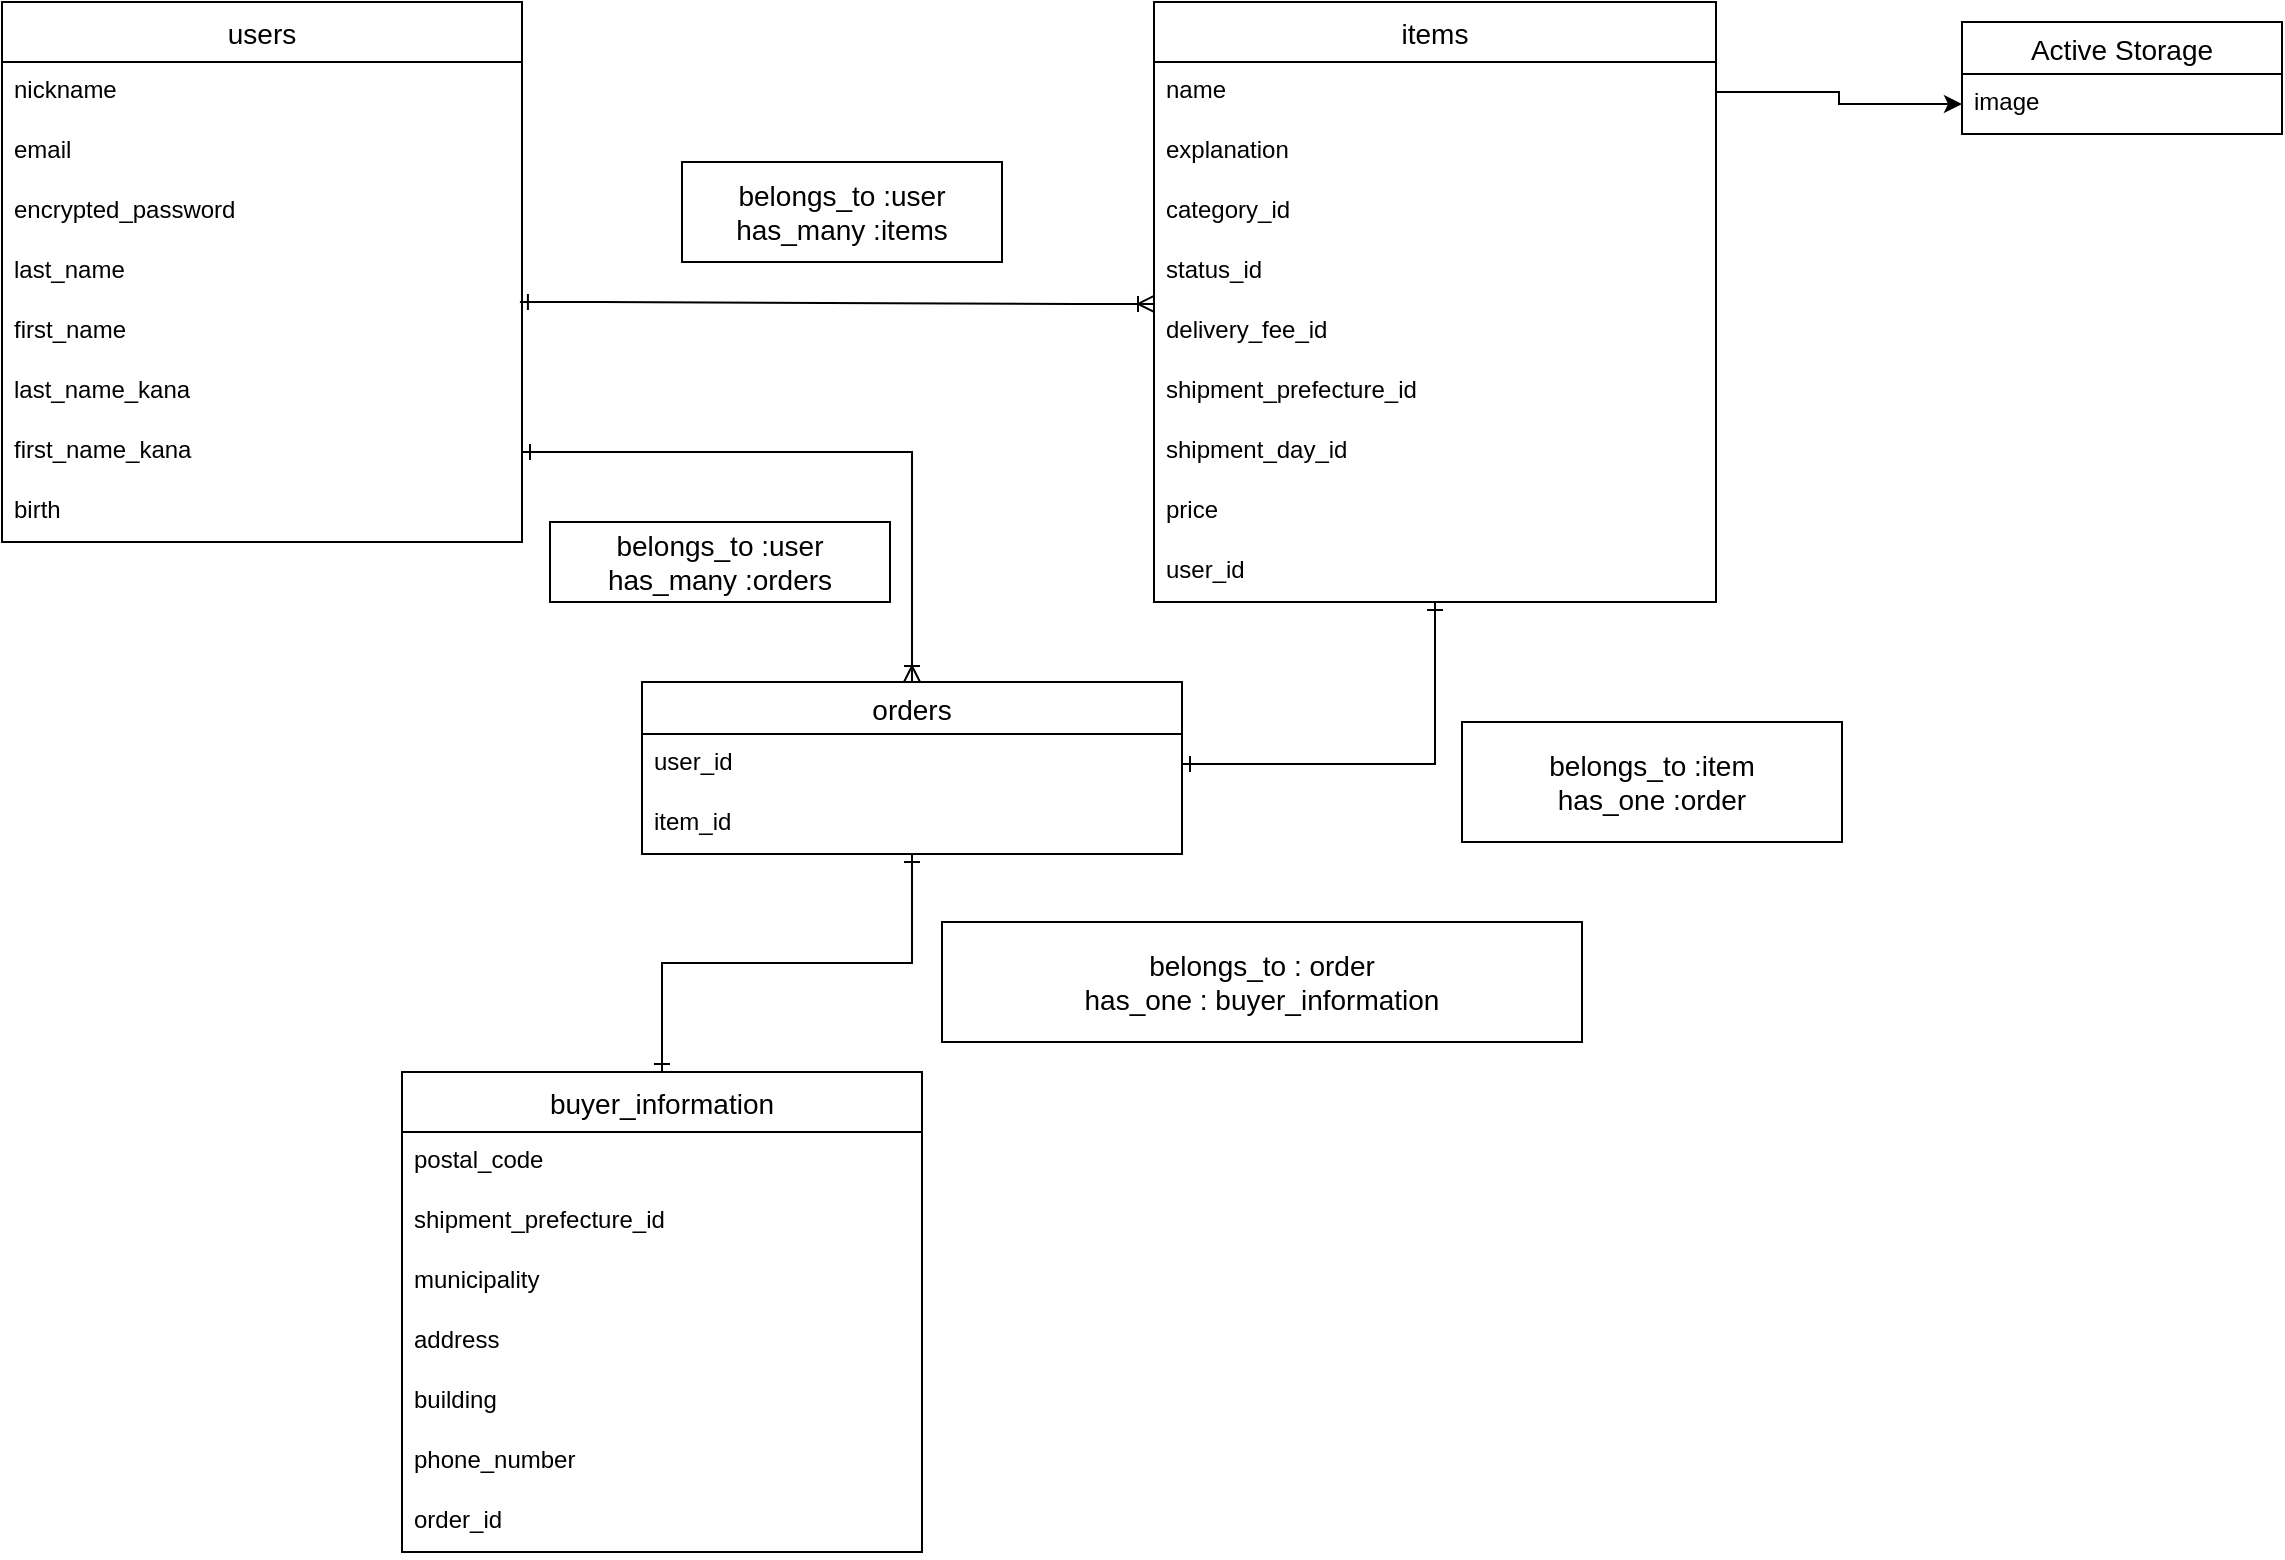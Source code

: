 <mxfile version="13.10.0" type="embed">
    <diagram id="IZMDG6rBWDd6mFehdrJG" name="ページ1">
        <mxGraphModel dx="2211" dy="815" grid="1" gridSize="10" guides="1" tooltips="1" connect="1" arrows="1" fold="1" page="1" pageScale="1" pageWidth="827" pageHeight="1169" math="0" shadow="0">
            <root>
                <mxCell id="0"/>
                <mxCell id="1" parent="0"/>
                <mxCell id="32" value="buyer_information" style="swimlane;fontStyle=0;childLayout=stackLayout;horizontal=1;startSize=30;horizontalStack=0;resizeParent=1;resizeParentMax=0;resizeLast=0;collapsible=1;marginBottom=0;align=center;fontSize=14;rotation=0;" parent="1" vertex="1">
                    <mxGeometry x="170" y="585" width="260" height="240" as="geometry">
                        <mxRectangle x="70" y="50" width="70" height="26" as="alternateBounds"/>
                    </mxGeometry>
                </mxCell>
                <mxCell id="37" value="postal_code" style="text;strokeColor=none;fillColor=none;spacingLeft=4;spacingRight=4;overflow=hidden;rotatable=0;points=[[0,0.5],[1,0.5]];portConstraint=eastwest;fontSize=12;rotation=0;" parent="32" vertex="1">
                    <mxGeometry y="30" width="260" height="30" as="geometry"/>
                </mxCell>
                <mxCell id="38" value="shipment_prefecture_id " style="text;strokeColor=none;fillColor=none;spacingLeft=4;spacingRight=4;overflow=hidden;rotatable=0;points=[[0,0.5],[1,0.5]];portConstraint=eastwest;fontSize=12;rotation=0;" parent="32" vertex="1">
                    <mxGeometry y="60" width="260" height="30" as="geometry"/>
                </mxCell>
                <mxCell id="39" value="municipality" style="text;strokeColor=none;fillColor=none;spacingLeft=4;spacingRight=4;overflow=hidden;rotatable=0;points=[[0,0.5],[1,0.5]];portConstraint=eastwest;fontSize=12;rotation=0;" parent="32" vertex="1">
                    <mxGeometry y="90" width="260" height="30" as="geometry"/>
                </mxCell>
                <mxCell id="40" value="address" style="text;strokeColor=none;fillColor=none;spacingLeft=4;spacingRight=4;overflow=hidden;rotatable=0;points=[[0,0.5],[1,0.5]];portConstraint=eastwest;fontSize=12;rotation=0;" parent="32" vertex="1">
                    <mxGeometry y="120" width="260" height="30" as="geometry"/>
                </mxCell>
                <mxCell id="41" value="building" style="text;strokeColor=none;fillColor=none;spacingLeft=4;spacingRight=4;overflow=hidden;rotatable=0;points=[[0,0.5],[1,0.5]];portConstraint=eastwest;fontSize=12;rotation=0;" parent="32" vertex="1">
                    <mxGeometry y="150" width="260" height="30" as="geometry"/>
                </mxCell>
                <mxCell id="94" value="phone_number&#10;" style="text;strokeColor=none;fillColor=none;spacingLeft=4;spacingRight=4;overflow=hidden;rotatable=0;points=[[0,0.5],[1,0.5]];portConstraint=eastwest;fontSize=12;rotation=0;" parent="32" vertex="1">
                    <mxGeometry y="180" width="260" height="30" as="geometry"/>
                </mxCell>
                <mxCell id="42" value="order_id" style="text;strokeColor=none;fillColor=none;spacingLeft=4;spacingRight=4;overflow=hidden;rotatable=0;points=[[0,0.5],[1,0.5]];portConstraint=eastwest;fontSize=12;rotation=0;" parent="32" vertex="1">
                    <mxGeometry y="210" width="260" height="30" as="geometry"/>
                </mxCell>
                <mxCell id="3" value="users" style="swimlane;fontStyle=0;childLayout=stackLayout;horizontal=1;startSize=30;horizontalStack=0;resizeParent=1;resizeParentMax=0;resizeLast=0;collapsible=1;marginBottom=0;align=center;fontSize=14;rotation=0;" parent="1" vertex="1">
                    <mxGeometry x="-30" y="50" width="260" height="270" as="geometry">
                        <mxRectangle x="70" y="50" width="70" height="26" as="alternateBounds"/>
                    </mxGeometry>
                </mxCell>
                <mxCell id="4" value="nickname" style="text;strokeColor=none;fillColor=none;spacingLeft=4;spacingRight=4;overflow=hidden;rotatable=0;points=[[0,0.5],[1,0.5]];portConstraint=eastwest;fontSize=12;rotation=0;" parent="3" vertex="1">
                    <mxGeometry y="30" width="260" height="30" as="geometry"/>
                </mxCell>
                <mxCell id="5" value="email" style="text;strokeColor=none;fillColor=none;spacingLeft=4;spacingRight=4;overflow=hidden;rotatable=0;points=[[0,0.5],[1,0.5]];portConstraint=eastwest;fontSize=12;rotation=0;" parent="3" vertex="1">
                    <mxGeometry y="60" width="260" height="30" as="geometry"/>
                </mxCell>
                <mxCell id="6" value="encrypted_password" style="text;strokeColor=none;fillColor=none;spacingLeft=4;spacingRight=4;overflow=hidden;rotatable=0;points=[[0,0.5],[1,0.5]];portConstraint=eastwest;fontSize=12;rotation=0;" parent="3" vertex="1">
                    <mxGeometry y="90" width="260" height="30" as="geometry"/>
                </mxCell>
                <mxCell id="16" value="last_name" style="text;strokeColor=none;fillColor=none;spacingLeft=4;spacingRight=4;overflow=hidden;rotatable=0;points=[[0,0.5],[1,0.5]];portConstraint=eastwest;fontSize=12;rotation=0;" parent="3" vertex="1">
                    <mxGeometry y="120" width="260" height="30" as="geometry"/>
                </mxCell>
                <mxCell id="14" value="first_name" style="text;strokeColor=none;fillColor=none;spacingLeft=4;spacingRight=4;overflow=hidden;rotatable=0;points=[[0,0.5],[1,0.5]];portConstraint=eastwest;fontSize=12;rotation=0;" parent="3" vertex="1">
                    <mxGeometry y="150" width="260" height="30" as="geometry"/>
                </mxCell>
                <mxCell id="15" value="last_name_kana" style="text;strokeColor=none;fillColor=none;spacingLeft=4;spacingRight=4;overflow=hidden;rotatable=0;points=[[0,0.5],[1,0.5]];portConstraint=eastwest;fontSize=12;rotation=0;" parent="3" vertex="1">
                    <mxGeometry y="180" width="260" height="30" as="geometry"/>
                </mxCell>
                <mxCell id="19" value="first_name_kana" style="text;strokeColor=none;fillColor=none;spacingLeft=4;spacingRight=4;overflow=hidden;rotatable=0;points=[[0,0.5],[1,0.5]];portConstraint=eastwest;fontSize=12;rotation=0;" parent="3" vertex="1">
                    <mxGeometry y="210" width="260" height="30" as="geometry"/>
                </mxCell>
                <mxCell id="20" value="birth" style="text;strokeColor=none;fillColor=none;spacingLeft=4;spacingRight=4;overflow=hidden;rotatable=0;points=[[0,0.5],[1,0.5]];portConstraint=eastwest;fontSize=12;rotation=0;" parent="3" vertex="1">
                    <mxGeometry y="240" width="260" height="30" as="geometry"/>
                </mxCell>
                <mxCell id="85" style="edgeStyle=orthogonalEdgeStyle;rounded=0;orthogonalLoop=1;jettySize=auto;html=1;entryX=1;entryY=0.5;entryDx=0;entryDy=0;startArrow=ERone;startFill=0;endArrow=ERone;endFill=0;" parent="1" source="21" target="70" edge="1">
                    <mxGeometry relative="1" as="geometry"/>
                </mxCell>
                <mxCell id="21" value="items" style="swimlane;fontStyle=0;childLayout=stackLayout;horizontal=1;startSize=30;horizontalStack=0;resizeParent=1;resizeParentMax=0;resizeLast=0;collapsible=1;marginBottom=0;align=center;fontSize=14;rotation=0;" parent="1" vertex="1">
                    <mxGeometry x="546" y="50" width="281" height="300" as="geometry">
                        <mxRectangle x="70" y="50" width="70" height="26" as="alternateBounds"/>
                    </mxGeometry>
                </mxCell>
                <mxCell id="23" value="name" style="text;strokeColor=none;fillColor=none;spacingLeft=4;spacingRight=4;overflow=hidden;rotatable=0;points=[[0,0.5],[1,0.5]];portConstraint=eastwest;fontSize=12;rotation=0;" parent="21" vertex="1">
                    <mxGeometry y="30" width="281" height="30" as="geometry"/>
                </mxCell>
                <mxCell id="24" value="explanation" style="text;strokeColor=none;fillColor=none;spacingLeft=4;spacingRight=4;overflow=hidden;rotatable=0;points=[[0,0.5],[1,0.5]];portConstraint=eastwest;fontSize=12;rotation=0;" parent="21" vertex="1">
                    <mxGeometry y="60" width="281" height="30" as="geometry"/>
                </mxCell>
                <mxCell id="25" value="category_id" style="text;strokeColor=none;fillColor=none;spacingLeft=4;spacingRight=4;overflow=hidden;rotatable=0;points=[[0,0.5],[1,0.5]];portConstraint=eastwest;fontSize=12;rotation=0;" parent="21" vertex="1">
                    <mxGeometry y="90" width="281" height="30" as="geometry"/>
                </mxCell>
                <mxCell id="26" value="status_id" style="text;strokeColor=none;fillColor=none;spacingLeft=4;spacingRight=4;overflow=hidden;rotatable=0;points=[[0,0.5],[1,0.5]];portConstraint=eastwest;fontSize=12;rotation=0;" parent="21" vertex="1">
                    <mxGeometry y="120" width="281" height="30" as="geometry"/>
                </mxCell>
                <mxCell id="27" value="delivery_fee_id" style="text;strokeColor=none;fillColor=none;spacingLeft=4;spacingRight=4;overflow=hidden;rotatable=0;points=[[0,0.5],[1,0.5]];portConstraint=eastwest;fontSize=12;rotation=0;" parent="21" vertex="1">
                    <mxGeometry y="150" width="281" height="30" as="geometry"/>
                </mxCell>
                <mxCell id="28" value="shipment_prefecture_id " style="text;strokeColor=none;fillColor=none;spacingLeft=4;spacingRight=4;overflow=hidden;rotatable=0;points=[[0,0.5],[1,0.5]];portConstraint=eastwest;fontSize=12;rotation=0;" parent="21" vertex="1">
                    <mxGeometry y="180" width="281" height="30" as="geometry"/>
                </mxCell>
                <mxCell id="29" value="shipment_day_id" style="text;strokeColor=none;fillColor=none;spacingLeft=4;spacingRight=4;overflow=hidden;rotatable=0;points=[[0,0.5],[1,0.5]];portConstraint=eastwest;fontSize=12;rotation=0;" parent="21" vertex="1">
                    <mxGeometry y="210" width="281" height="30" as="geometry"/>
                </mxCell>
                <mxCell id="46" value="price" style="text;strokeColor=none;fillColor=none;spacingLeft=4;spacingRight=4;overflow=hidden;rotatable=0;points=[[0,0.5],[1,0.5]];portConstraint=eastwest;fontSize=12;rotation=0;" parent="21" vertex="1">
                    <mxGeometry y="240" width="281" height="30" as="geometry"/>
                </mxCell>
                <mxCell id="30" value="user_id" style="text;strokeColor=none;fillColor=none;spacingLeft=4;spacingRight=4;overflow=hidden;rotatable=0;points=[[0,0.5],[1,0.5]];portConstraint=eastwest;fontSize=12;rotation=0;" parent="21" vertex="1">
                    <mxGeometry y="270" width="281" height="30" as="geometry"/>
                </mxCell>
                <mxCell id="43" value="" style="edgeStyle=entityRelationEdgeStyle;fontSize=12;html=1;endArrow=ERoneToMany;entryX=0;entryY=0.033;entryDx=0;entryDy=0;entryPerimeter=0;exitX=0.996;exitY=0;exitDx=0;exitDy=0;exitPerimeter=0;startArrow=ERone;startFill=0;" parent="1" source="14" target="27" edge="1">
                    <mxGeometry width="100" height="100" relative="1" as="geometry">
                        <mxPoint x="334" y="199" as="sourcePoint"/>
                        <mxPoint x="480" y="199.5" as="targetPoint"/>
                    </mxGeometry>
                </mxCell>
                <mxCell id="49" value="belongs_to :item&lt;br&gt;has_one :order" style="whiteSpace=wrap;html=1;startSize=30;fontSize=14;" parent="1" vertex="1">
                    <mxGeometry x="700" y="410" width="190" height="60" as="geometry"/>
                </mxCell>
                <mxCell id="50" value="belongs_to :user&lt;br&gt;has_many :orders" style="whiteSpace=wrap;html=1;startSize=30;fontSize=14;" parent="1" vertex="1">
                    <mxGeometry x="244" y="310" width="170" height="40" as="geometry"/>
                </mxCell>
                <mxCell id="51" value="belongs_to :user&lt;br&gt;has_many :items" style="whiteSpace=wrap;html=1;startSize=30;fontSize=14;" parent="1" vertex="1">
                    <mxGeometry x="310" y="130" width="160" height="50" as="geometry"/>
                </mxCell>
                <mxCell id="83" style="edgeStyle=orthogonalEdgeStyle;rounded=0;orthogonalLoop=1;jettySize=auto;html=1;entryX=0.5;entryY=0;entryDx=0;entryDy=0;startArrow=ERone;startFill=0;endArrow=ERone;endFill=0;" parent="1" source="66" target="32" edge="1">
                    <mxGeometry relative="1" as="geometry"/>
                </mxCell>
                <mxCell id="66" value="orders" style="swimlane;fontStyle=0;childLayout=stackLayout;horizontal=1;startSize=26;horizontalStack=0;resizeParent=1;resizeParentMax=0;resizeLast=0;collapsible=1;marginBottom=0;align=center;fontSize=14;" parent="1" vertex="1">
                    <mxGeometry x="290" y="390" width="270" height="86" as="geometry"/>
                </mxCell>
                <mxCell id="70" value="user_id" style="text;strokeColor=none;fillColor=none;spacingLeft=4;spacingRight=4;overflow=hidden;rotatable=0;points=[[0,0.5],[1,0.5]];portConstraint=eastwest;fontSize=12;" parent="66" vertex="1">
                    <mxGeometry y="26" width="270" height="30" as="geometry"/>
                </mxCell>
                <mxCell id="75" value="item_id" style="text;strokeColor=none;fillColor=none;spacingLeft=4;spacingRight=4;overflow=hidden;rotatable=0;points=[[0,0.5],[1,0.5]];portConstraint=eastwest;fontSize=12;" parent="66" vertex="1">
                    <mxGeometry y="56" width="270" height="30" as="geometry"/>
                </mxCell>
                <mxCell id="72" value="belongs_to : order&lt;br&gt;has_one : buyer_information" style="whiteSpace=wrap;html=1;startSize=30;fontSize=14;" parent="1" vertex="1">
                    <mxGeometry x="440" y="510" width="320" height="60" as="geometry"/>
                </mxCell>
                <mxCell id="76" value="Active Storage" style="swimlane;fontStyle=0;childLayout=stackLayout;horizontal=1;startSize=26;horizontalStack=0;resizeParent=1;resizeParentMax=0;resizeLast=0;collapsible=1;marginBottom=0;align=center;fontSize=14;" parent="1" vertex="1">
                    <mxGeometry x="950" y="60" width="160" height="56" as="geometry"/>
                </mxCell>
                <mxCell id="77" value="image" style="text;strokeColor=none;fillColor=none;spacingLeft=4;spacingRight=4;overflow=hidden;rotatable=0;points=[[0,0.5],[1,0.5]];portConstraint=eastwest;fontSize=12;" parent="76" vertex="1">
                    <mxGeometry y="26" width="160" height="30" as="geometry"/>
                </mxCell>
                <mxCell id="82" style="edgeStyle=orthogonalEdgeStyle;rounded=0;orthogonalLoop=1;jettySize=auto;html=1;exitX=1;exitY=0.5;exitDx=0;exitDy=0;entryX=0;entryY=0.5;entryDx=0;entryDy=0;" parent="1" source="23" target="77" edge="1">
                    <mxGeometry relative="1" as="geometry"/>
                </mxCell>
                <mxCell id="86" style="edgeStyle=orthogonalEdgeStyle;rounded=0;orthogonalLoop=1;jettySize=auto;html=1;startArrow=ERone;startFill=0;endArrow=ERoneToMany;endFill=0;exitX=1;exitY=0.5;exitDx=0;exitDy=0;" parent="1" source="19" target="66" edge="1">
                    <mxGeometry relative="1" as="geometry">
                        <mxPoint x="370" y="270" as="sourcePoint"/>
                    </mxGeometry>
                </mxCell>
            </root>
        </mxGraphModel>
    </diagram>
</mxfile>